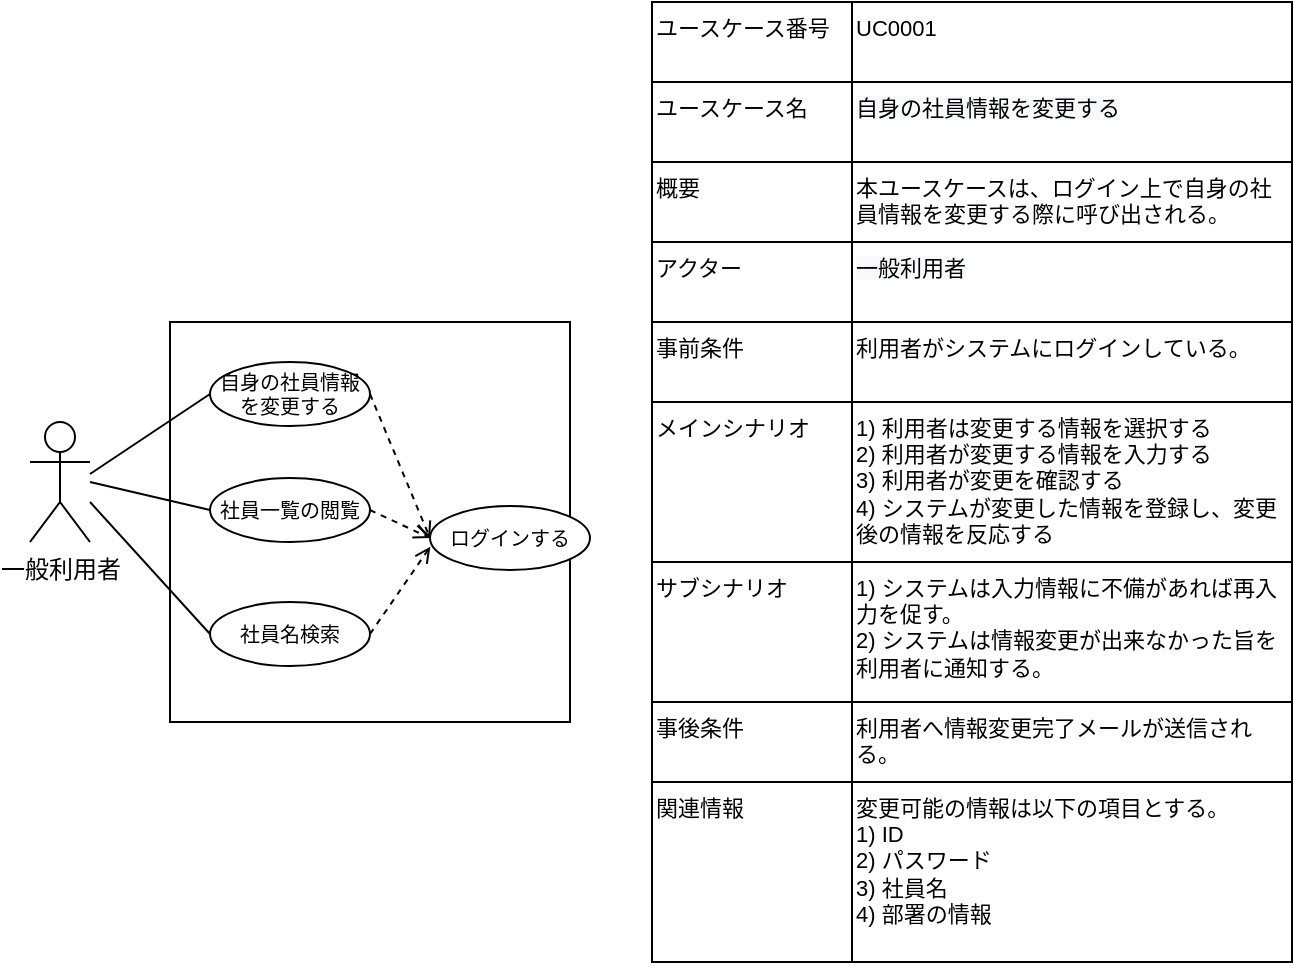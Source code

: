 <mxfile version="20.3.0" type="device"><diagram id="I5EkKUAk1sYJNL9mgMAW" name="第 1 页"><mxGraphModel dx="462" dy="1165" grid="1" gridSize="10" guides="1" tooltips="1" connect="1" arrows="1" fold="1" page="1" pageScale="1" pageWidth="400" pageHeight="300" math="0" shadow="0"><root><mxCell id="0"/><mxCell id="1" parent="0"/><mxCell id="N24OHvubbOEtDQqSAdo7-1" value="一般利用者" style="shape=umlActor;verticalLabelPosition=bottom;verticalAlign=top;html=1;outlineConnect=0;" parent="1" vertex="1"><mxGeometry x="90" y="120" width="30" height="60" as="geometry"/></mxCell><mxCell id="N24OHvubbOEtDQqSAdo7-2" value="" style="whiteSpace=wrap;html=1;aspect=fixed;" parent="1" vertex="1"><mxGeometry x="160" y="70" width="200" height="200" as="geometry"/></mxCell><mxCell id="N24OHvubbOEtDQqSAdo7-16" style="edgeStyle=none;rounded=0;orthogonalLoop=1;jettySize=auto;html=1;exitX=1;exitY=0.5;exitDx=0;exitDy=0;entryX=0;entryY=0.5;entryDx=0;entryDy=0;dashed=1;fontSize=10;endArrow=open;endFill=0;" parent="1" source="N24OHvubbOEtDQqSAdo7-7" target="N24OHvubbOEtDQqSAdo7-9" edge="1"><mxGeometry relative="1" as="geometry"/></mxCell><mxCell id="N24OHvubbOEtDQqSAdo7-7" value="社員一覧の閲覧" style="ellipse;whiteSpace=wrap;html=1;aspect=fixed;fontSize=10;" parent="1" vertex="1"><mxGeometry x="180" y="148" width="80" height="32" as="geometry"/></mxCell><mxCell id="N24OHvubbOEtDQqSAdo7-15" style="rounded=0;orthogonalLoop=1;jettySize=auto;html=1;exitX=1;exitY=0.5;exitDx=0;exitDy=0;entryX=0;entryY=0.5;entryDx=0;entryDy=0;fontSize=10;dashed=1;endArrow=open;endFill=0;" parent="1" source="N24OHvubbOEtDQqSAdo7-8" target="N24OHvubbOEtDQqSAdo7-9" edge="1"><mxGeometry relative="1" as="geometry"/></mxCell><mxCell id="N24OHvubbOEtDQqSAdo7-8" value="自身の社員情報を変更する" style="ellipse;whiteSpace=wrap;html=1;aspect=fixed;fontSize=10;" parent="1" vertex="1"><mxGeometry x="180" y="90" width="80" height="32" as="geometry"/></mxCell><mxCell id="N24OHvubbOEtDQqSAdo7-9" value="ログインする" style="ellipse;whiteSpace=wrap;html=1;aspect=fixed;fontSize=10;" parent="1" vertex="1"><mxGeometry x="290" y="162" width="80" height="32" as="geometry"/></mxCell><mxCell id="N24OHvubbOEtDQqSAdo7-17" style="edgeStyle=none;rounded=0;orthogonalLoop=1;jettySize=auto;html=1;exitX=1;exitY=0.5;exitDx=0;exitDy=0;entryX=0.002;entryY=0.635;entryDx=0;entryDy=0;entryPerimeter=0;dashed=1;fontSize=10;endArrow=open;endFill=0;" parent="1" source="N24OHvubbOEtDQqSAdo7-10" target="N24OHvubbOEtDQqSAdo7-9" edge="1"><mxGeometry relative="1" as="geometry"/></mxCell><mxCell id="N24OHvubbOEtDQqSAdo7-10" value="社員名検索" style="ellipse;whiteSpace=wrap;html=1;aspect=fixed;fontSize=10;" parent="1" vertex="1"><mxGeometry x="180" y="210" width="80" height="32" as="geometry"/></mxCell><mxCell id="N24OHvubbOEtDQqSAdo7-12" value="" style="endArrow=none;html=1;rounded=0;fontSize=10;entryX=0;entryY=0.5;entryDx=0;entryDy=0;" parent="1" target="N24OHvubbOEtDQqSAdo7-8" edge="1"><mxGeometry width="50" height="50" relative="1" as="geometry"><mxPoint x="120" y="146" as="sourcePoint"/><mxPoint x="160" y="150" as="targetPoint"/></mxGeometry></mxCell><mxCell id="N24OHvubbOEtDQqSAdo7-13" value="" style="endArrow=none;html=1;rounded=0;fontSize=10;entryX=0;entryY=0.5;entryDx=0;entryDy=0;" parent="1" target="N24OHvubbOEtDQqSAdo7-7" edge="1"><mxGeometry width="50" height="50" relative="1" as="geometry"><mxPoint x="120" y="150" as="sourcePoint"/><mxPoint x="160" y="150" as="targetPoint"/></mxGeometry></mxCell><mxCell id="N24OHvubbOEtDQqSAdo7-14" value="" style="endArrow=none;html=1;rounded=0;fontSize=10;entryX=0;entryY=0.5;entryDx=0;entryDy=0;" parent="1" target="N24OHvubbOEtDQqSAdo7-10" edge="1"><mxGeometry width="50" height="50" relative="1" as="geometry"><mxPoint x="120" y="160" as="sourcePoint"/><mxPoint x="160" y="150" as="targetPoint"/></mxGeometry></mxCell><mxCell id="w-PzUU5KN2QYwG4pC6GZ-1" value="" style="shape=table;startSize=0;container=1;collapsible=0;childLayout=tableLayout;fontSize=11;align=left;verticalAlign=top;" vertex="1" parent="1"><mxGeometry x="401" y="-90" width="320" height="480" as="geometry"/></mxCell><mxCell id="w-PzUU5KN2QYwG4pC6GZ-2" value="" style="shape=tableRow;horizontal=0;startSize=0;swimlaneHead=0;swimlaneBody=0;top=0;left=0;bottom=0;right=0;collapsible=0;dropTarget=0;fillColor=none;points=[[0,0.5],[1,0.5]];portConstraint=eastwest;fontSize=11;align=left;verticalAlign=top;" vertex="1" parent="w-PzUU5KN2QYwG4pC6GZ-1"><mxGeometry width="320" height="40" as="geometry"/></mxCell><mxCell id="w-PzUU5KN2QYwG4pC6GZ-3" value="ユースケース番号" style="shape=partialRectangle;html=1;whiteSpace=wrap;connectable=0;overflow=hidden;fillColor=none;top=0;left=0;bottom=0;right=0;pointerEvents=1;fontSize=11;align=left;verticalAlign=top;" vertex="1" parent="w-PzUU5KN2QYwG4pC6GZ-2"><mxGeometry width="100" height="40" as="geometry"><mxRectangle width="100" height="40" as="alternateBounds"/></mxGeometry></mxCell><mxCell id="w-PzUU5KN2QYwG4pC6GZ-4" value="UC0001" style="shape=partialRectangle;html=1;whiteSpace=wrap;connectable=0;overflow=hidden;fillColor=none;top=0;left=0;bottom=0;right=0;pointerEvents=1;fontSize=11;align=left;verticalAlign=top;" vertex="1" parent="w-PzUU5KN2QYwG4pC6GZ-2"><mxGeometry x="100" width="220" height="40" as="geometry"><mxRectangle width="220" height="40" as="alternateBounds"/></mxGeometry></mxCell><mxCell id="w-PzUU5KN2QYwG4pC6GZ-5" value="" style="shape=tableRow;horizontal=0;startSize=0;swimlaneHead=0;swimlaneBody=0;top=0;left=0;bottom=0;right=0;collapsible=0;dropTarget=0;fillColor=none;points=[[0,0.5],[1,0.5]];portConstraint=eastwest;fontSize=11;align=left;verticalAlign=top;" vertex="1" parent="w-PzUU5KN2QYwG4pC6GZ-1"><mxGeometry y="40" width="320" height="40" as="geometry"/></mxCell><mxCell id="w-PzUU5KN2QYwG4pC6GZ-6" value="ユースケース名" style="shape=partialRectangle;html=1;whiteSpace=wrap;connectable=0;overflow=hidden;fillColor=none;top=0;left=0;bottom=0;right=0;pointerEvents=1;fontSize=11;align=left;verticalAlign=top;" vertex="1" parent="w-PzUU5KN2QYwG4pC6GZ-5"><mxGeometry width="100" height="40" as="geometry"><mxRectangle width="100" height="40" as="alternateBounds"/></mxGeometry></mxCell><mxCell id="w-PzUU5KN2QYwG4pC6GZ-7" value="&lt;span style=&quot;color: rgb(0, 0, 0); font-family: Helvetica; font-size: 11px; font-style: normal; font-variant-ligatures: normal; font-variant-caps: normal; font-weight: 400; letter-spacing: normal; orphans: 2; text-indent: 0px; text-transform: none; widows: 2; word-spacing: 0px; -webkit-text-stroke-width: 0px; background-color: rgb(248, 249, 250); text-decoration-thickness: initial; text-decoration-style: initial; text-decoration-color: initial; float: none; display: inline !important;&quot;&gt;自身の社員情報を変更する&lt;/span&gt;" style="shape=partialRectangle;html=1;whiteSpace=wrap;connectable=0;overflow=hidden;fillColor=none;top=0;left=0;bottom=0;right=0;pointerEvents=1;fontSize=11;align=left;verticalAlign=top;" vertex="1" parent="w-PzUU5KN2QYwG4pC6GZ-5"><mxGeometry x="100" width="220" height="40" as="geometry"><mxRectangle width="220" height="40" as="alternateBounds"/></mxGeometry></mxCell><mxCell id="w-PzUU5KN2QYwG4pC6GZ-8" value="" style="shape=tableRow;horizontal=0;startSize=0;swimlaneHead=0;swimlaneBody=0;top=0;left=0;bottom=0;right=0;collapsible=0;dropTarget=0;fillColor=none;points=[[0,0.5],[1,0.5]];portConstraint=eastwest;fontSize=11;align=left;verticalAlign=top;" vertex="1" parent="w-PzUU5KN2QYwG4pC6GZ-1"><mxGeometry y="80" width="320" height="40" as="geometry"/></mxCell><mxCell id="w-PzUU5KN2QYwG4pC6GZ-9" value="概要" style="shape=partialRectangle;html=1;whiteSpace=wrap;connectable=0;overflow=hidden;fillColor=none;top=0;left=0;bottom=0;right=0;pointerEvents=1;fontSize=11;align=left;verticalAlign=top;" vertex="1" parent="w-PzUU5KN2QYwG4pC6GZ-8"><mxGeometry width="100" height="40" as="geometry"><mxRectangle width="100" height="40" as="alternateBounds"/></mxGeometry></mxCell><mxCell id="w-PzUU5KN2QYwG4pC6GZ-10" value="本ユースケースは、ログイン上で自身の社員情報を変更する際に呼び出される。" style="shape=partialRectangle;html=1;whiteSpace=wrap;connectable=0;overflow=hidden;fillColor=none;top=0;left=0;bottom=0;right=0;pointerEvents=1;fontSize=11;align=left;verticalAlign=top;" vertex="1" parent="w-PzUU5KN2QYwG4pC6GZ-8"><mxGeometry x="100" width="220" height="40" as="geometry"><mxRectangle width="220" height="40" as="alternateBounds"/></mxGeometry></mxCell><mxCell id="w-PzUU5KN2QYwG4pC6GZ-11" value="" style="shape=tableRow;horizontal=0;startSize=0;swimlaneHead=0;swimlaneBody=0;top=0;left=0;bottom=0;right=0;collapsible=0;dropTarget=0;fillColor=none;points=[[0,0.5],[1,0.5]];portConstraint=eastwest;fontSize=11;align=left;verticalAlign=top;" vertex="1" parent="w-PzUU5KN2QYwG4pC6GZ-1"><mxGeometry y="120" width="320" height="40" as="geometry"/></mxCell><mxCell id="w-PzUU5KN2QYwG4pC6GZ-12" value="アクター" style="shape=partialRectangle;html=1;whiteSpace=wrap;connectable=0;overflow=hidden;fillColor=none;top=0;left=0;bottom=0;right=0;pointerEvents=1;fontSize=11;align=left;verticalAlign=top;" vertex="1" parent="w-PzUU5KN2QYwG4pC6GZ-11"><mxGeometry width="100" height="40" as="geometry"><mxRectangle width="100" height="40" as="alternateBounds"/></mxGeometry></mxCell><mxCell id="w-PzUU5KN2QYwG4pC6GZ-13" value="&lt;span style=&quot;color: rgb(0, 0, 0); font-family: Helvetica; font-size: 11px; font-style: normal; font-variant-ligatures: normal; font-variant-caps: normal; font-weight: 400; letter-spacing: normal; orphans: 2; text-indent: 0px; text-transform: none; widows: 2; word-spacing: 0px; -webkit-text-stroke-width: 0px; background-color: rgb(248, 249, 250); text-decoration-thickness: initial; text-decoration-style: initial; text-decoration-color: initial; float: none; display: inline !important;&quot;&gt;一般利用者&lt;/span&gt;" style="shape=partialRectangle;html=1;whiteSpace=wrap;connectable=0;overflow=hidden;fillColor=none;top=0;left=0;bottom=0;right=0;pointerEvents=1;fontSize=11;align=left;verticalAlign=top;" vertex="1" parent="w-PzUU5KN2QYwG4pC6GZ-11"><mxGeometry x="100" width="220" height="40" as="geometry"><mxRectangle width="220" height="40" as="alternateBounds"/></mxGeometry></mxCell><mxCell id="w-PzUU5KN2QYwG4pC6GZ-14" value="" style="shape=tableRow;horizontal=0;startSize=0;swimlaneHead=0;swimlaneBody=0;top=0;left=0;bottom=0;right=0;collapsible=0;dropTarget=0;fillColor=none;points=[[0,0.5],[1,0.5]];portConstraint=eastwest;fontSize=11;align=left;verticalAlign=top;" vertex="1" parent="w-PzUU5KN2QYwG4pC6GZ-1"><mxGeometry y="160" width="320" height="40" as="geometry"/></mxCell><mxCell id="w-PzUU5KN2QYwG4pC6GZ-15" value="事前条件" style="shape=partialRectangle;html=1;whiteSpace=wrap;connectable=0;overflow=hidden;fillColor=none;top=0;left=0;bottom=0;right=0;pointerEvents=1;fontSize=11;align=left;verticalAlign=top;" vertex="1" parent="w-PzUU5KN2QYwG4pC6GZ-14"><mxGeometry width="100" height="40" as="geometry"><mxRectangle width="100" height="40" as="alternateBounds"/></mxGeometry></mxCell><mxCell id="w-PzUU5KN2QYwG4pC6GZ-16" value="利用者がシステムにログインしている。" style="shape=partialRectangle;html=1;whiteSpace=wrap;connectable=0;overflow=hidden;fillColor=none;top=0;left=0;bottom=0;right=0;pointerEvents=1;fontSize=11;align=left;verticalAlign=top;" vertex="1" parent="w-PzUU5KN2QYwG4pC6GZ-14"><mxGeometry x="100" width="220" height="40" as="geometry"><mxRectangle width="220" height="40" as="alternateBounds"/></mxGeometry></mxCell><mxCell id="w-PzUU5KN2QYwG4pC6GZ-17" value="" style="shape=tableRow;horizontal=0;startSize=0;swimlaneHead=0;swimlaneBody=0;top=0;left=0;bottom=0;right=0;collapsible=0;dropTarget=0;fillColor=none;points=[[0,0.5],[1,0.5]];portConstraint=eastwest;fontSize=11;align=left;verticalAlign=top;" vertex="1" parent="w-PzUU5KN2QYwG4pC6GZ-1"><mxGeometry y="200" width="320" height="80" as="geometry"/></mxCell><mxCell id="w-PzUU5KN2QYwG4pC6GZ-18" value="メインシナリオ" style="shape=partialRectangle;html=1;whiteSpace=wrap;connectable=0;overflow=hidden;fillColor=none;top=0;left=0;bottom=0;right=0;pointerEvents=1;fontSize=11;align=left;verticalAlign=top;" vertex="1" parent="w-PzUU5KN2QYwG4pC6GZ-17"><mxGeometry width="100" height="80" as="geometry"><mxRectangle width="100" height="80" as="alternateBounds"/></mxGeometry></mxCell><mxCell id="w-PzUU5KN2QYwG4pC6GZ-19" value="1) 利用者は変更する情報を選択する&lt;br&gt;2) 利用者が変更する情報を入力する&lt;br&gt;3) 利用者が変更を確認する&lt;br&gt;4) システムが変更した情報を登録し、変更後の情報を反応する" style="shape=partialRectangle;html=1;whiteSpace=wrap;connectable=0;overflow=hidden;fillColor=none;top=0;left=0;bottom=0;right=0;pointerEvents=1;fontSize=11;align=left;verticalAlign=top;" vertex="1" parent="w-PzUU5KN2QYwG4pC6GZ-17"><mxGeometry x="100" width="220" height="80" as="geometry"><mxRectangle width="220" height="80" as="alternateBounds"/></mxGeometry></mxCell><mxCell id="w-PzUU5KN2QYwG4pC6GZ-20" value="" style="shape=tableRow;horizontal=0;startSize=0;swimlaneHead=0;swimlaneBody=0;top=0;left=0;bottom=0;right=0;collapsible=0;dropTarget=0;fillColor=none;points=[[0,0.5],[1,0.5]];portConstraint=eastwest;fontSize=11;align=left;verticalAlign=top;" vertex="1" parent="w-PzUU5KN2QYwG4pC6GZ-1"><mxGeometry y="280" width="320" height="70" as="geometry"/></mxCell><mxCell id="w-PzUU5KN2QYwG4pC6GZ-21" value="サブシナリオ" style="shape=partialRectangle;html=1;whiteSpace=wrap;connectable=0;overflow=hidden;fillColor=none;top=0;left=0;bottom=0;right=0;pointerEvents=1;fontSize=11;align=left;verticalAlign=top;" vertex="1" parent="w-PzUU5KN2QYwG4pC6GZ-20"><mxGeometry width="100" height="70" as="geometry"><mxRectangle width="100" height="70" as="alternateBounds"/></mxGeometry></mxCell><mxCell id="w-PzUU5KN2QYwG4pC6GZ-22" value="1) システムは入力情報に不備があれば再入力を促す。&lt;br&gt;2) システムは情報変更が出来なかった旨を利用者に通知する。" style="shape=partialRectangle;html=1;whiteSpace=wrap;connectable=0;overflow=hidden;fillColor=none;top=0;left=0;bottom=0;right=0;pointerEvents=1;fontSize=11;align=left;verticalAlign=top;" vertex="1" parent="w-PzUU5KN2QYwG4pC6GZ-20"><mxGeometry x="100" width="220" height="70" as="geometry"><mxRectangle width="220" height="70" as="alternateBounds"/></mxGeometry></mxCell><mxCell id="w-PzUU5KN2QYwG4pC6GZ-23" value="" style="shape=tableRow;horizontal=0;startSize=0;swimlaneHead=0;swimlaneBody=0;top=0;left=0;bottom=0;right=0;collapsible=0;dropTarget=0;fillColor=none;points=[[0,0.5],[1,0.5]];portConstraint=eastwest;fontSize=11;align=left;verticalAlign=top;" vertex="1" parent="w-PzUU5KN2QYwG4pC6GZ-1"><mxGeometry y="350" width="320" height="40" as="geometry"/></mxCell><mxCell id="w-PzUU5KN2QYwG4pC6GZ-24" value="事後条件" style="shape=partialRectangle;html=1;whiteSpace=wrap;connectable=0;overflow=hidden;fillColor=none;top=0;left=0;bottom=0;right=0;pointerEvents=1;fontSize=11;align=left;verticalAlign=top;" vertex="1" parent="w-PzUU5KN2QYwG4pC6GZ-23"><mxGeometry width="100" height="40" as="geometry"><mxRectangle width="100" height="40" as="alternateBounds"/></mxGeometry></mxCell><mxCell id="w-PzUU5KN2QYwG4pC6GZ-25" value="利用者へ情報変更完了メールが送信される。" style="shape=partialRectangle;html=1;whiteSpace=wrap;connectable=0;overflow=hidden;fillColor=none;top=0;left=0;bottom=0;right=0;pointerEvents=1;fontSize=11;align=left;verticalAlign=top;" vertex="1" parent="w-PzUU5KN2QYwG4pC6GZ-23"><mxGeometry x="100" width="220" height="40" as="geometry"><mxRectangle width="220" height="40" as="alternateBounds"/></mxGeometry></mxCell><mxCell id="w-PzUU5KN2QYwG4pC6GZ-26" value="" style="shape=tableRow;horizontal=0;startSize=0;swimlaneHead=0;swimlaneBody=0;top=0;left=0;bottom=0;right=0;collapsible=0;dropTarget=0;fillColor=none;points=[[0,0.5],[1,0.5]];portConstraint=eastwest;fontSize=11;align=left;verticalAlign=top;" vertex="1" parent="w-PzUU5KN2QYwG4pC6GZ-1"><mxGeometry y="390" width="320" height="90" as="geometry"/></mxCell><mxCell id="w-PzUU5KN2QYwG4pC6GZ-27" value="関連情報" style="shape=partialRectangle;html=1;whiteSpace=wrap;connectable=0;overflow=hidden;fillColor=none;top=0;left=0;bottom=0;right=0;pointerEvents=1;fontSize=11;align=left;verticalAlign=top;" vertex="1" parent="w-PzUU5KN2QYwG4pC6GZ-26"><mxGeometry width="100" height="90" as="geometry"><mxRectangle width="100" height="90" as="alternateBounds"/></mxGeometry></mxCell><mxCell id="w-PzUU5KN2QYwG4pC6GZ-28" value="&lt;div&gt;変更可能の情報は以下の項目とする。&lt;/div&gt;&lt;div&gt;1) ID&lt;/div&gt;&lt;div&gt;2) パスワード&lt;/div&gt;3) 社員名&lt;div&gt;&lt;/div&gt;4) 部署の情報" style="shape=partialRectangle;html=1;whiteSpace=wrap;connectable=0;overflow=hidden;fillColor=none;top=0;left=0;bottom=0;right=0;pointerEvents=1;fontSize=11;align=left;verticalAlign=top;" vertex="1" parent="w-PzUU5KN2QYwG4pC6GZ-26"><mxGeometry x="100" width="220" height="90" as="geometry"><mxRectangle width="220" height="90" as="alternateBounds"/></mxGeometry></mxCell></root></mxGraphModel></diagram></mxfile>